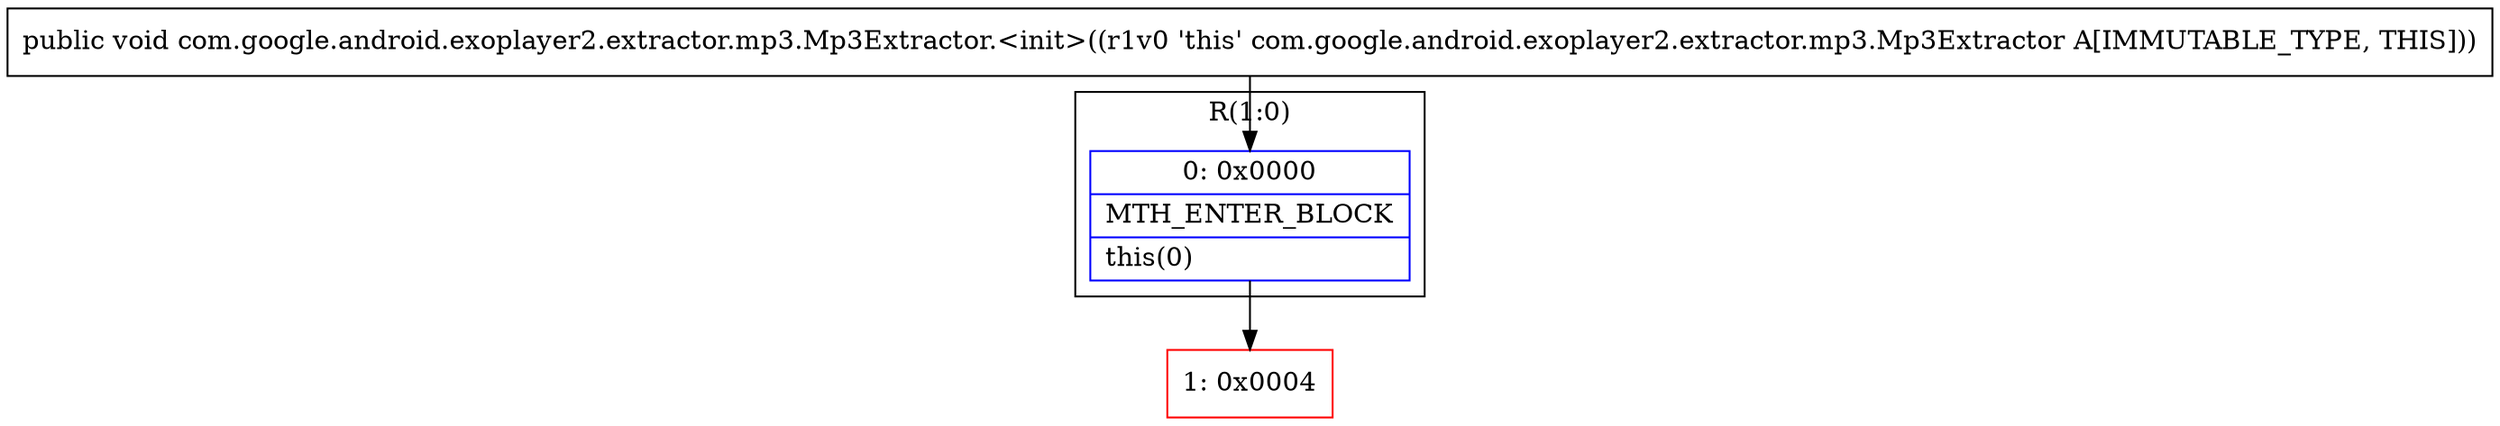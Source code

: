 digraph "CFG forcom.google.android.exoplayer2.extractor.mp3.Mp3Extractor.\<init\>()V" {
subgraph cluster_Region_607661435 {
label = "R(1:0)";
node [shape=record,color=blue];
Node_0 [shape=record,label="{0\:\ 0x0000|MTH_ENTER_BLOCK\l|this(0)\l}"];
}
Node_1 [shape=record,color=red,label="{1\:\ 0x0004}"];
MethodNode[shape=record,label="{public void com.google.android.exoplayer2.extractor.mp3.Mp3Extractor.\<init\>((r1v0 'this' com.google.android.exoplayer2.extractor.mp3.Mp3Extractor A[IMMUTABLE_TYPE, THIS])) }"];
MethodNode -> Node_0;
Node_0 -> Node_1;
}


